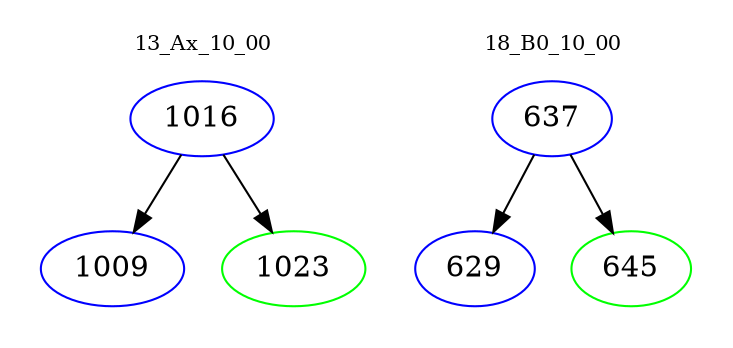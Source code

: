 digraph{
subgraph cluster_0 {
color = white
label = "13_Ax_10_00";
fontsize=10;
T0_1016 [label="1016", color="blue"]
T0_1016 -> T0_1009 [color="black"]
T0_1009 [label="1009", color="blue"]
T0_1016 -> T0_1023 [color="black"]
T0_1023 [label="1023", color="green"]
}
subgraph cluster_1 {
color = white
label = "18_B0_10_00";
fontsize=10;
T1_637 [label="637", color="blue"]
T1_637 -> T1_629 [color="black"]
T1_629 [label="629", color="blue"]
T1_637 -> T1_645 [color="black"]
T1_645 [label="645", color="green"]
}
}
